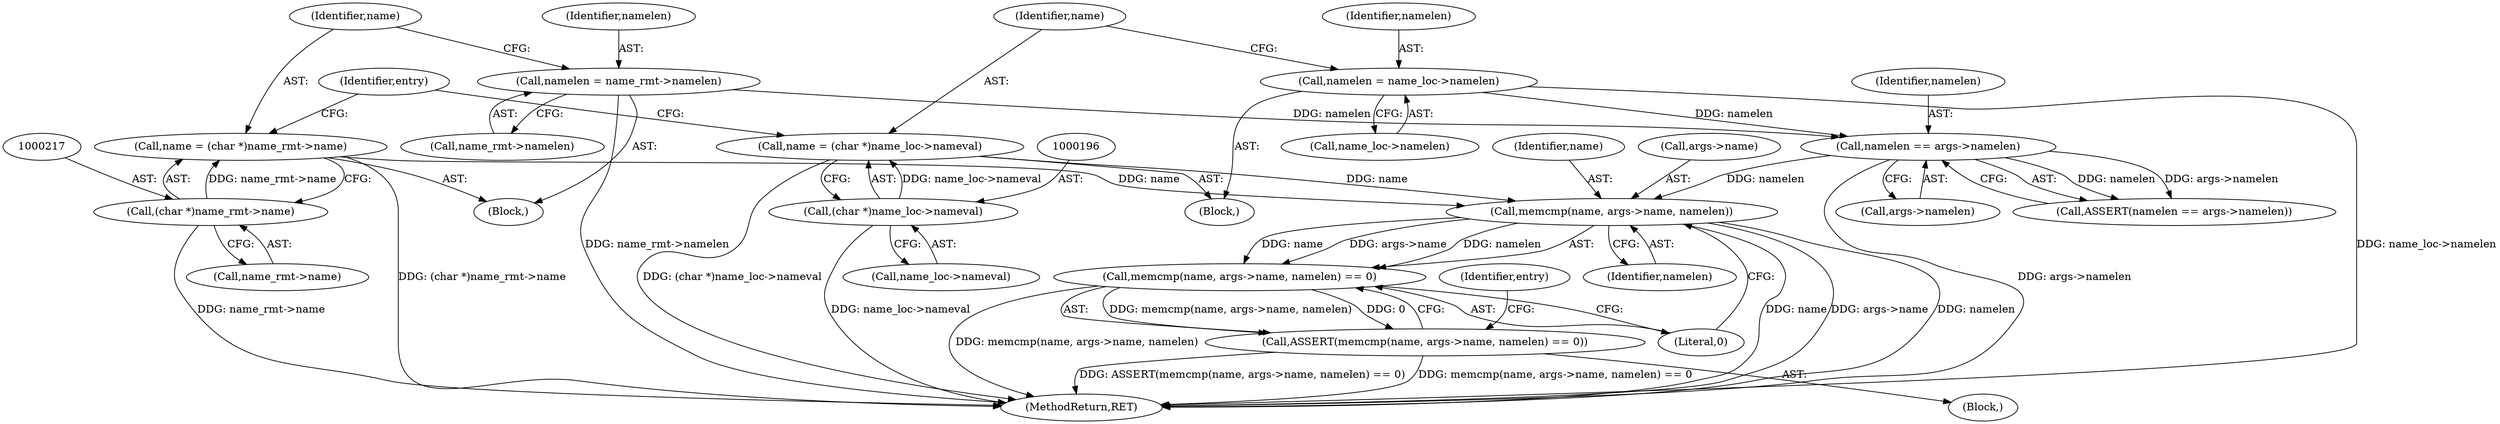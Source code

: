 digraph "0_linux_8275cdd0e7ac550dcce2b3ef6d2fb3b808c1ae59_3@API" {
"1000238" [label="(Call,memcmp(name, args->name, namelen))"];
"1000193" [label="(Call,name = (char *)name_loc->nameval)"];
"1000195" [label="(Call,(char *)name_loc->nameval)"];
"1000214" [label="(Call,name = (char *)name_rmt->name)"];
"1000216" [label="(Call,(char *)name_rmt->name)"];
"1000231" [label="(Call,namelen == args->namelen)"];
"1000209" [label="(Call,namelen = name_rmt->namelen)"];
"1000188" [label="(Call,namelen = name_loc->namelen)"];
"1000237" [label="(Call,memcmp(name, args->name, namelen) == 0)"];
"1000236" [label="(Call,ASSERT(memcmp(name, args->name, namelen) == 0))"];
"1000209" [label="(Call,namelen = name_rmt->namelen)"];
"1000190" [label="(Call,name_loc->namelen)"];
"1000194" [label="(Identifier,name)"];
"1000239" [label="(Identifier,name)"];
"1000218" [label="(Call,name_rmt->name)"];
"1000210" [label="(Identifier,namelen)"];
"1000195" [label="(Call,(char *)name_loc->nameval)"];
"1000247" [label="(Identifier,entry)"];
"1000230" [label="(Call,ASSERT(namelen == args->namelen))"];
"1000240" [label="(Call,args->name)"];
"1000211" [label="(Call,name_rmt->namelen)"];
"1000214" [label="(Call,name = (char *)name_rmt->name)"];
"1000197" [label="(Call,name_loc->nameval)"];
"1000201" [label="(Block,)"];
"1000236" [label="(Call,ASSERT(memcmp(name, args->name, namelen) == 0))"];
"1000244" [label="(Literal,0)"];
"1000189" [label="(Identifier,namelen)"];
"1000233" [label="(Call,args->namelen)"];
"1000231" [label="(Call,namelen == args->namelen)"];
"1000215" [label="(Identifier,name)"];
"1000237" [label="(Call,memcmp(name, args->name, namelen) == 0)"];
"1000180" [label="(Block,)"];
"1000238" [label="(Call,memcmp(name, args->name, namelen))"];
"1000243" [label="(Identifier,namelen)"];
"1000232" [label="(Identifier,namelen)"];
"1000317" [label="(MethodReturn,RET)"];
"1000225" [label="(Identifier,entry)"];
"1000188" [label="(Call,namelen = name_loc->namelen)"];
"1000216" [label="(Call,(char *)name_rmt->name)"];
"1000193" [label="(Call,name = (char *)name_loc->nameval)"];
"1000104" [label="(Block,)"];
"1000238" -> "1000237"  [label="AST: "];
"1000238" -> "1000243"  [label="CFG: "];
"1000239" -> "1000238"  [label="AST: "];
"1000240" -> "1000238"  [label="AST: "];
"1000243" -> "1000238"  [label="AST: "];
"1000244" -> "1000238"  [label="CFG: "];
"1000238" -> "1000317"  [label="DDG: name"];
"1000238" -> "1000317"  [label="DDG: args->name"];
"1000238" -> "1000317"  [label="DDG: namelen"];
"1000238" -> "1000237"  [label="DDG: name"];
"1000238" -> "1000237"  [label="DDG: args->name"];
"1000238" -> "1000237"  [label="DDG: namelen"];
"1000193" -> "1000238"  [label="DDG: name"];
"1000214" -> "1000238"  [label="DDG: name"];
"1000231" -> "1000238"  [label="DDG: namelen"];
"1000193" -> "1000180"  [label="AST: "];
"1000193" -> "1000195"  [label="CFG: "];
"1000194" -> "1000193"  [label="AST: "];
"1000195" -> "1000193"  [label="AST: "];
"1000225" -> "1000193"  [label="CFG: "];
"1000193" -> "1000317"  [label="DDG: (char *)name_loc->nameval"];
"1000195" -> "1000193"  [label="DDG: name_loc->nameval"];
"1000195" -> "1000197"  [label="CFG: "];
"1000196" -> "1000195"  [label="AST: "];
"1000197" -> "1000195"  [label="AST: "];
"1000195" -> "1000317"  [label="DDG: name_loc->nameval"];
"1000214" -> "1000201"  [label="AST: "];
"1000214" -> "1000216"  [label="CFG: "];
"1000215" -> "1000214"  [label="AST: "];
"1000216" -> "1000214"  [label="AST: "];
"1000225" -> "1000214"  [label="CFG: "];
"1000214" -> "1000317"  [label="DDG: (char *)name_rmt->name"];
"1000216" -> "1000214"  [label="DDG: name_rmt->name"];
"1000216" -> "1000218"  [label="CFG: "];
"1000217" -> "1000216"  [label="AST: "];
"1000218" -> "1000216"  [label="AST: "];
"1000216" -> "1000317"  [label="DDG: name_rmt->name"];
"1000231" -> "1000230"  [label="AST: "];
"1000231" -> "1000233"  [label="CFG: "];
"1000232" -> "1000231"  [label="AST: "];
"1000233" -> "1000231"  [label="AST: "];
"1000230" -> "1000231"  [label="CFG: "];
"1000231" -> "1000317"  [label="DDG: args->namelen"];
"1000231" -> "1000230"  [label="DDG: namelen"];
"1000231" -> "1000230"  [label="DDG: args->namelen"];
"1000209" -> "1000231"  [label="DDG: namelen"];
"1000188" -> "1000231"  [label="DDG: namelen"];
"1000209" -> "1000201"  [label="AST: "];
"1000209" -> "1000211"  [label="CFG: "];
"1000210" -> "1000209"  [label="AST: "];
"1000211" -> "1000209"  [label="AST: "];
"1000215" -> "1000209"  [label="CFG: "];
"1000209" -> "1000317"  [label="DDG: name_rmt->namelen"];
"1000188" -> "1000180"  [label="AST: "];
"1000188" -> "1000190"  [label="CFG: "];
"1000189" -> "1000188"  [label="AST: "];
"1000190" -> "1000188"  [label="AST: "];
"1000194" -> "1000188"  [label="CFG: "];
"1000188" -> "1000317"  [label="DDG: name_loc->namelen"];
"1000237" -> "1000236"  [label="AST: "];
"1000237" -> "1000244"  [label="CFG: "];
"1000244" -> "1000237"  [label="AST: "];
"1000236" -> "1000237"  [label="CFG: "];
"1000237" -> "1000317"  [label="DDG: memcmp(name, args->name, namelen)"];
"1000237" -> "1000236"  [label="DDG: memcmp(name, args->name, namelen)"];
"1000237" -> "1000236"  [label="DDG: 0"];
"1000236" -> "1000104"  [label="AST: "];
"1000247" -> "1000236"  [label="CFG: "];
"1000236" -> "1000317"  [label="DDG: memcmp(name, args->name, namelen) == 0"];
"1000236" -> "1000317"  [label="DDG: ASSERT(memcmp(name, args->name, namelen) == 0)"];
}
